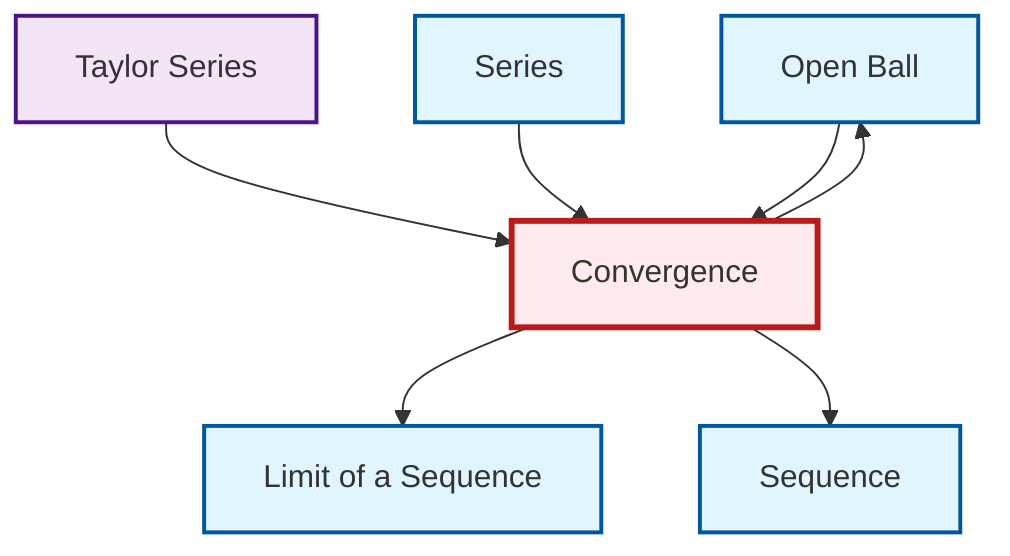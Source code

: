 graph TD
    classDef definition fill:#e1f5fe,stroke:#01579b,stroke-width:2px
    classDef theorem fill:#f3e5f5,stroke:#4a148c,stroke-width:2px
    classDef axiom fill:#fff3e0,stroke:#e65100,stroke-width:2px
    classDef example fill:#e8f5e9,stroke:#1b5e20,stroke-width:2px
    classDef current fill:#ffebee,stroke:#b71c1c,stroke-width:3px
    def-open-ball["Open Ball"]:::definition
    thm-taylor-series["Taylor Series"]:::theorem
    def-series["Series"]:::definition
    def-limit["Limit of a Sequence"]:::definition
    def-convergence["Convergence"]:::definition
    def-sequence["Sequence"]:::definition
    def-convergence --> def-limit
    thm-taylor-series --> def-convergence
    def-convergence --> def-open-ball
    def-series --> def-convergence
    def-convergence --> def-sequence
    def-open-ball --> def-convergence
    class def-convergence current